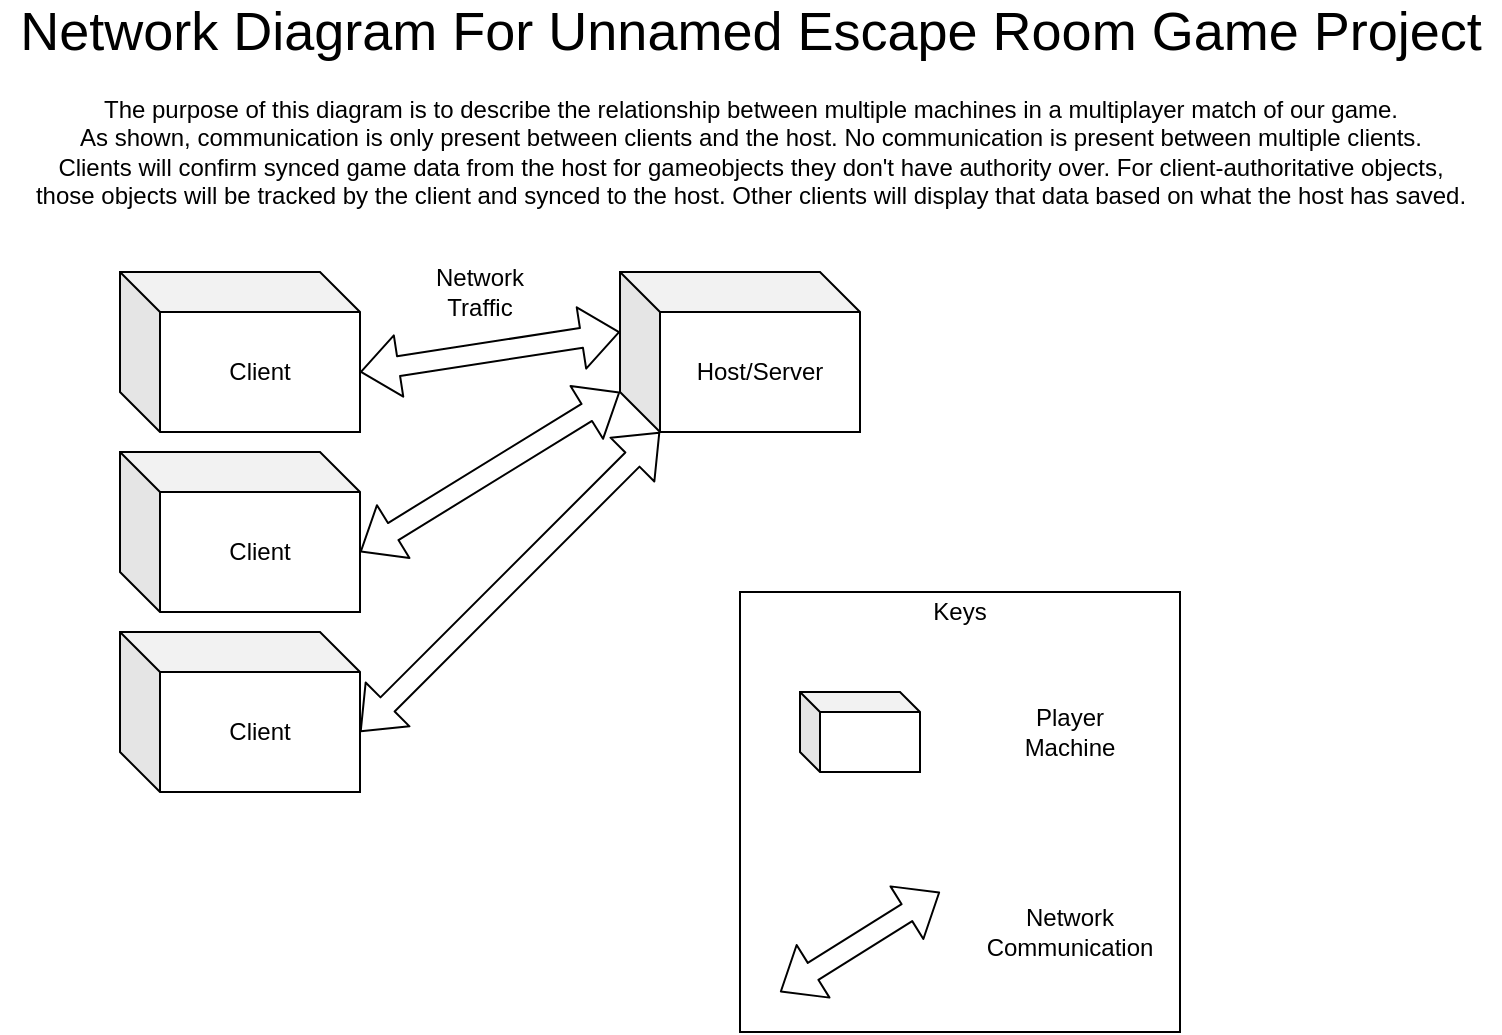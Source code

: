 <mxfile version="15.3.0" type="google"><diagram id="7oH1VGtD1Hgqu8XBzcdc" name="Page-1"><mxGraphModel dx="1182" dy="732" grid="1" gridSize="10" guides="1" tooltips="1" connect="1" arrows="1" fold="1" page="1" pageScale="1" pageWidth="850" pageHeight="1100" math="0" shadow="0"><root><mxCell id="0"/><mxCell id="1" parent="0"/><mxCell id="YAjjNaI_miYrBaGnVS8j-1" value="Client" style="shape=cube;whiteSpace=wrap;html=1;boundedLbl=1;backgroundOutline=1;darkOpacity=0.05;darkOpacity2=0.1;" vertex="1" parent="1"><mxGeometry x="110" y="340" width="120" height="80" as="geometry"/></mxCell><mxCell id="YAjjNaI_miYrBaGnVS8j-2" value="Host/Server" style="shape=cube;whiteSpace=wrap;html=1;boundedLbl=1;backgroundOutline=1;darkOpacity=0.05;darkOpacity2=0.1;" vertex="1" parent="1"><mxGeometry x="360" y="160" width="120" height="80" as="geometry"/></mxCell><mxCell id="YAjjNaI_miYrBaGnVS8j-3" value="Client" style="shape=cube;whiteSpace=wrap;html=1;boundedLbl=1;backgroundOutline=1;darkOpacity=0.05;darkOpacity2=0.1;" vertex="1" parent="1"><mxGeometry x="110" y="250" width="120" height="80" as="geometry"/></mxCell><mxCell id="YAjjNaI_miYrBaGnVS8j-4" value="Client" style="shape=cube;whiteSpace=wrap;html=1;boundedLbl=1;backgroundOutline=1;darkOpacity=0.05;darkOpacity2=0.1;" vertex="1" parent="1"><mxGeometry x="110" y="160" width="120" height="80" as="geometry"/></mxCell><mxCell id="YAjjNaI_miYrBaGnVS8j-6" value="" style="shape=flexArrow;endArrow=classic;startArrow=classic;html=1;entryX=0;entryY=0;entryDx=20;entryDy=80;entryPerimeter=0;exitX=0;exitY=0;exitDx=120;exitDy=50;exitPerimeter=0;" edge="1" parent="1" source="YAjjNaI_miYrBaGnVS8j-1" target="YAjjNaI_miYrBaGnVS8j-2"><mxGeometry width="100" height="100" relative="1" as="geometry"><mxPoint x="260" y="380" as="sourcePoint"/><mxPoint x="400" y="260" as="targetPoint"/></mxGeometry></mxCell><mxCell id="YAjjNaI_miYrBaGnVS8j-7" value="" style="shape=flexArrow;endArrow=classic;startArrow=classic;html=1;entryX=0;entryY=0;entryDx=0;entryDy=60;entryPerimeter=0;" edge="1" parent="1" target="YAjjNaI_miYrBaGnVS8j-2"><mxGeometry width="100" height="100" relative="1" as="geometry"><mxPoint x="230" y="300" as="sourcePoint"/><mxPoint x="350" y="230" as="targetPoint"/></mxGeometry></mxCell><mxCell id="YAjjNaI_miYrBaGnVS8j-8" value="" style="shape=flexArrow;endArrow=classic;startArrow=classic;html=1;entryX=0;entryY=0;entryDx=0;entryDy=30;entryPerimeter=0;" edge="1" parent="1" target="YAjjNaI_miYrBaGnVS8j-2"><mxGeometry width="100" height="100" relative="1" as="geometry"><mxPoint x="230" y="210" as="sourcePoint"/><mxPoint x="350" y="190" as="targetPoint"/></mxGeometry></mxCell><mxCell id="YAjjNaI_miYrBaGnVS8j-9" value="Network&lt;br&gt;Traffic" style="text;html=1;strokeColor=none;fillColor=none;align=center;verticalAlign=middle;whiteSpace=wrap;rounded=0;" vertex="1" parent="1"><mxGeometry x="270" y="160" width="40" height="20" as="geometry"/></mxCell><mxCell id="YAjjNaI_miYrBaGnVS8j-10" value="" style="whiteSpace=wrap;html=1;aspect=fixed;" vertex="1" parent="1"><mxGeometry x="420" y="320" width="220" height="220" as="geometry"/></mxCell><mxCell id="YAjjNaI_miYrBaGnVS8j-11" value="" style="shape=cube;whiteSpace=wrap;html=1;boundedLbl=1;backgroundOutline=1;darkOpacity=0.05;darkOpacity2=0.1;size=10;" vertex="1" parent="1"><mxGeometry x="450" y="370" width="60" height="40" as="geometry"/></mxCell><mxCell id="YAjjNaI_miYrBaGnVS8j-12" value="Player Machine" style="text;html=1;strokeColor=none;fillColor=none;align=center;verticalAlign=middle;whiteSpace=wrap;rounded=0;" vertex="1" parent="1"><mxGeometry x="550" y="380" width="70" height="20" as="geometry"/></mxCell><mxCell id="YAjjNaI_miYrBaGnVS8j-13" value="" style="shape=flexArrow;endArrow=classic;startArrow=classic;html=1;" edge="1" parent="1"><mxGeometry width="100" height="100" relative="1" as="geometry"><mxPoint x="440" y="520" as="sourcePoint"/><mxPoint x="520" y="470" as="targetPoint"/></mxGeometry></mxCell><mxCell id="YAjjNaI_miYrBaGnVS8j-14" value="Network Communication" style="text;html=1;strokeColor=none;fillColor=none;align=center;verticalAlign=middle;whiteSpace=wrap;rounded=0;" vertex="1" parent="1"><mxGeometry x="565" y="480" width="40" height="20" as="geometry"/></mxCell><mxCell id="YAjjNaI_miYrBaGnVS8j-16" value="Keys" style="text;html=1;strokeColor=none;fillColor=none;align=center;verticalAlign=middle;whiteSpace=wrap;rounded=0;" vertex="1" parent="1"><mxGeometry x="510" y="320" width="40" height="20" as="geometry"/></mxCell><mxCell id="YAjjNaI_miYrBaGnVS8j-19" value="&lt;font style=&quot;font-size: 27px&quot;&gt;Network Diagram For Unnamed Escape Room Game Project&lt;/font&gt;" style="text;html=1;align=center;verticalAlign=middle;resizable=0;points=[];autosize=1;strokeColor=none;fillColor=none;" vertex="1" parent="1"><mxGeometry x="50" y="30" width="750" height="20" as="geometry"/></mxCell><mxCell id="YAjjNaI_miYrBaGnVS8j-21" value="The purpose of this diagram is to describe the relationship between multiple machines in a multiplayer match of our game.&lt;br&gt;As shown, communication is only present between clients and the host. No communication is present between multiple clients.&lt;br&gt;Clients will confirm synced game data from the host for gameobjects they don't have authority over. For client-authoritative objects,&lt;br&gt;those objects will be tracked by the client and synced to the host. Other clients will display that data based on what the host has saved." style="text;html=1;align=center;verticalAlign=middle;resizable=0;points=[];autosize=1;strokeColor=none;fillColor=none;" vertex="1" parent="1"><mxGeometry x="60" y="70" width="730" height="60" as="geometry"/></mxCell></root></mxGraphModel></diagram></mxfile>